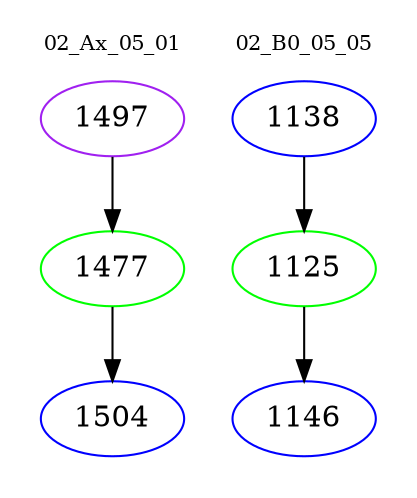 digraph{
subgraph cluster_0 {
color = white
label = "02_Ax_05_01";
fontsize=10;
T0_1497 [label="1497", color="purple"]
T0_1497 -> T0_1477 [color="black"]
T0_1477 [label="1477", color="green"]
T0_1477 -> T0_1504 [color="black"]
T0_1504 [label="1504", color="blue"]
}
subgraph cluster_1 {
color = white
label = "02_B0_05_05";
fontsize=10;
T1_1138 [label="1138", color="blue"]
T1_1138 -> T1_1125 [color="black"]
T1_1125 [label="1125", color="green"]
T1_1125 -> T1_1146 [color="black"]
T1_1146 [label="1146", color="blue"]
}
}

